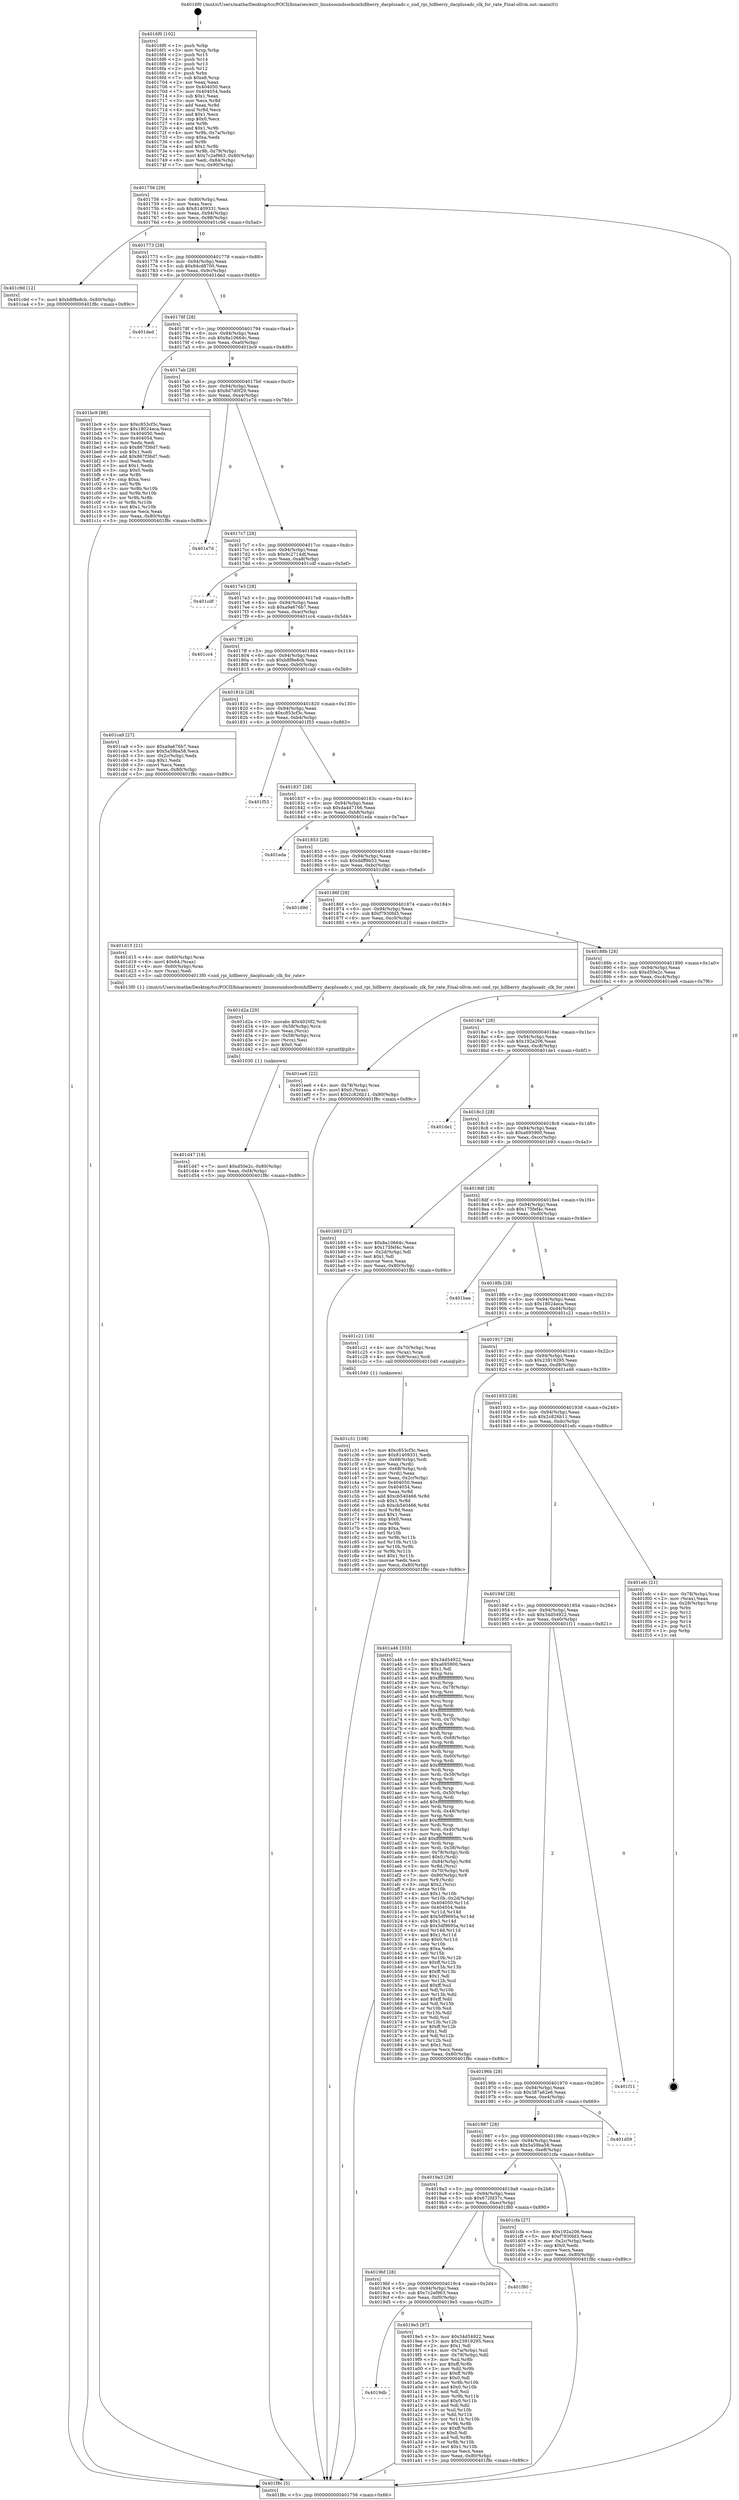 digraph "0x4016f0" {
  label = "0x4016f0 (/mnt/c/Users/mathe/Desktop/tcc/POCII/binaries/extr_linuxsoundsocbcmhifiberry_dacplusadc.c_snd_rpi_hifiberry_dacplusadc_clk_for_rate_Final-ollvm.out::main(0))"
  labelloc = "t"
  node[shape=record]

  Entry [label="",width=0.3,height=0.3,shape=circle,fillcolor=black,style=filled]
  "0x401756" [label="{
     0x401756 [29]\l
     | [instrs]\l
     &nbsp;&nbsp;0x401756 \<+3\>: mov -0x80(%rbp),%eax\l
     &nbsp;&nbsp;0x401759 \<+2\>: mov %eax,%ecx\l
     &nbsp;&nbsp;0x40175b \<+6\>: sub $0x81409331,%ecx\l
     &nbsp;&nbsp;0x401761 \<+6\>: mov %eax,-0x94(%rbp)\l
     &nbsp;&nbsp;0x401767 \<+6\>: mov %ecx,-0x98(%rbp)\l
     &nbsp;&nbsp;0x40176d \<+6\>: je 0000000000401c9d \<main+0x5ad\>\l
  }"]
  "0x401c9d" [label="{
     0x401c9d [12]\l
     | [instrs]\l
     &nbsp;&nbsp;0x401c9d \<+7\>: movl $0xb8f8e8cb,-0x80(%rbp)\l
     &nbsp;&nbsp;0x401ca4 \<+5\>: jmp 0000000000401f8c \<main+0x89c\>\l
  }"]
  "0x401773" [label="{
     0x401773 [28]\l
     | [instrs]\l
     &nbsp;&nbsp;0x401773 \<+5\>: jmp 0000000000401778 \<main+0x88\>\l
     &nbsp;&nbsp;0x401778 \<+6\>: mov -0x94(%rbp),%eax\l
     &nbsp;&nbsp;0x40177e \<+5\>: sub $0x84cd8700,%eax\l
     &nbsp;&nbsp;0x401783 \<+6\>: mov %eax,-0x9c(%rbp)\l
     &nbsp;&nbsp;0x401789 \<+6\>: je 0000000000401ded \<main+0x6fd\>\l
  }"]
  Exit [label="",width=0.3,height=0.3,shape=circle,fillcolor=black,style=filled,peripheries=2]
  "0x401ded" [label="{
     0x401ded\l
  }", style=dashed]
  "0x40178f" [label="{
     0x40178f [28]\l
     | [instrs]\l
     &nbsp;&nbsp;0x40178f \<+5\>: jmp 0000000000401794 \<main+0xa4\>\l
     &nbsp;&nbsp;0x401794 \<+6\>: mov -0x94(%rbp),%eax\l
     &nbsp;&nbsp;0x40179a \<+5\>: sub $0x8a10664c,%eax\l
     &nbsp;&nbsp;0x40179f \<+6\>: mov %eax,-0xa0(%rbp)\l
     &nbsp;&nbsp;0x4017a5 \<+6\>: je 0000000000401bc9 \<main+0x4d9\>\l
  }"]
  "0x401d47" [label="{
     0x401d47 [18]\l
     | [instrs]\l
     &nbsp;&nbsp;0x401d47 \<+7\>: movl $0xd50e2c,-0x80(%rbp)\l
     &nbsp;&nbsp;0x401d4e \<+6\>: mov %eax,-0xf4(%rbp)\l
     &nbsp;&nbsp;0x401d54 \<+5\>: jmp 0000000000401f8c \<main+0x89c\>\l
  }"]
  "0x401bc9" [label="{
     0x401bc9 [88]\l
     | [instrs]\l
     &nbsp;&nbsp;0x401bc9 \<+5\>: mov $0xc853cf3c,%eax\l
     &nbsp;&nbsp;0x401bce \<+5\>: mov $0x18024eca,%ecx\l
     &nbsp;&nbsp;0x401bd3 \<+7\>: mov 0x404050,%edx\l
     &nbsp;&nbsp;0x401bda \<+7\>: mov 0x404054,%esi\l
     &nbsp;&nbsp;0x401be1 \<+2\>: mov %edx,%edi\l
     &nbsp;&nbsp;0x401be3 \<+6\>: sub $0x867f36d7,%edi\l
     &nbsp;&nbsp;0x401be9 \<+3\>: sub $0x1,%edi\l
     &nbsp;&nbsp;0x401bec \<+6\>: add $0x867f36d7,%edi\l
     &nbsp;&nbsp;0x401bf2 \<+3\>: imul %edi,%edx\l
     &nbsp;&nbsp;0x401bf5 \<+3\>: and $0x1,%edx\l
     &nbsp;&nbsp;0x401bf8 \<+3\>: cmp $0x0,%edx\l
     &nbsp;&nbsp;0x401bfb \<+4\>: sete %r8b\l
     &nbsp;&nbsp;0x401bff \<+3\>: cmp $0xa,%esi\l
     &nbsp;&nbsp;0x401c02 \<+4\>: setl %r9b\l
     &nbsp;&nbsp;0x401c06 \<+3\>: mov %r8b,%r10b\l
     &nbsp;&nbsp;0x401c09 \<+3\>: and %r9b,%r10b\l
     &nbsp;&nbsp;0x401c0c \<+3\>: xor %r9b,%r8b\l
     &nbsp;&nbsp;0x401c0f \<+3\>: or %r8b,%r10b\l
     &nbsp;&nbsp;0x401c12 \<+4\>: test $0x1,%r10b\l
     &nbsp;&nbsp;0x401c16 \<+3\>: cmovne %ecx,%eax\l
     &nbsp;&nbsp;0x401c19 \<+3\>: mov %eax,-0x80(%rbp)\l
     &nbsp;&nbsp;0x401c1c \<+5\>: jmp 0000000000401f8c \<main+0x89c\>\l
  }"]
  "0x4017ab" [label="{
     0x4017ab [28]\l
     | [instrs]\l
     &nbsp;&nbsp;0x4017ab \<+5\>: jmp 00000000004017b0 \<main+0xc0\>\l
     &nbsp;&nbsp;0x4017b0 \<+6\>: mov -0x94(%rbp),%eax\l
     &nbsp;&nbsp;0x4017b6 \<+5\>: sub $0x8d7d0f29,%eax\l
     &nbsp;&nbsp;0x4017bb \<+6\>: mov %eax,-0xa4(%rbp)\l
     &nbsp;&nbsp;0x4017c1 \<+6\>: je 0000000000401e7d \<main+0x78d\>\l
  }"]
  "0x401d2a" [label="{
     0x401d2a [29]\l
     | [instrs]\l
     &nbsp;&nbsp;0x401d2a \<+10\>: movabs $0x4020f2,%rdi\l
     &nbsp;&nbsp;0x401d34 \<+4\>: mov -0x58(%rbp),%rcx\l
     &nbsp;&nbsp;0x401d38 \<+2\>: mov %eax,(%rcx)\l
     &nbsp;&nbsp;0x401d3a \<+4\>: mov -0x58(%rbp),%rcx\l
     &nbsp;&nbsp;0x401d3e \<+2\>: mov (%rcx),%esi\l
     &nbsp;&nbsp;0x401d40 \<+2\>: mov $0x0,%al\l
     &nbsp;&nbsp;0x401d42 \<+5\>: call 0000000000401030 \<printf@plt\>\l
     | [calls]\l
     &nbsp;&nbsp;0x401030 \{1\} (unknown)\l
  }"]
  "0x401e7d" [label="{
     0x401e7d\l
  }", style=dashed]
  "0x4017c7" [label="{
     0x4017c7 [28]\l
     | [instrs]\l
     &nbsp;&nbsp;0x4017c7 \<+5\>: jmp 00000000004017cc \<main+0xdc\>\l
     &nbsp;&nbsp;0x4017cc \<+6\>: mov -0x94(%rbp),%eax\l
     &nbsp;&nbsp;0x4017d2 \<+5\>: sub $0x9c2714df,%eax\l
     &nbsp;&nbsp;0x4017d7 \<+6\>: mov %eax,-0xa8(%rbp)\l
     &nbsp;&nbsp;0x4017dd \<+6\>: je 0000000000401cdf \<main+0x5ef\>\l
  }"]
  "0x401c31" [label="{
     0x401c31 [108]\l
     | [instrs]\l
     &nbsp;&nbsp;0x401c31 \<+5\>: mov $0xc853cf3c,%ecx\l
     &nbsp;&nbsp;0x401c36 \<+5\>: mov $0x81409331,%edx\l
     &nbsp;&nbsp;0x401c3b \<+4\>: mov -0x68(%rbp),%rdi\l
     &nbsp;&nbsp;0x401c3f \<+2\>: mov %eax,(%rdi)\l
     &nbsp;&nbsp;0x401c41 \<+4\>: mov -0x68(%rbp),%rdi\l
     &nbsp;&nbsp;0x401c45 \<+2\>: mov (%rdi),%eax\l
     &nbsp;&nbsp;0x401c47 \<+3\>: mov %eax,-0x2c(%rbp)\l
     &nbsp;&nbsp;0x401c4a \<+7\>: mov 0x404050,%eax\l
     &nbsp;&nbsp;0x401c51 \<+7\>: mov 0x404054,%esi\l
     &nbsp;&nbsp;0x401c58 \<+3\>: mov %eax,%r8d\l
     &nbsp;&nbsp;0x401c5b \<+7\>: add $0xcb540466,%r8d\l
     &nbsp;&nbsp;0x401c62 \<+4\>: sub $0x1,%r8d\l
     &nbsp;&nbsp;0x401c66 \<+7\>: sub $0xcb540466,%r8d\l
     &nbsp;&nbsp;0x401c6d \<+4\>: imul %r8d,%eax\l
     &nbsp;&nbsp;0x401c71 \<+3\>: and $0x1,%eax\l
     &nbsp;&nbsp;0x401c74 \<+3\>: cmp $0x0,%eax\l
     &nbsp;&nbsp;0x401c77 \<+4\>: sete %r9b\l
     &nbsp;&nbsp;0x401c7b \<+3\>: cmp $0xa,%esi\l
     &nbsp;&nbsp;0x401c7e \<+4\>: setl %r10b\l
     &nbsp;&nbsp;0x401c82 \<+3\>: mov %r9b,%r11b\l
     &nbsp;&nbsp;0x401c85 \<+3\>: and %r10b,%r11b\l
     &nbsp;&nbsp;0x401c88 \<+3\>: xor %r10b,%r9b\l
     &nbsp;&nbsp;0x401c8b \<+3\>: or %r9b,%r11b\l
     &nbsp;&nbsp;0x401c8e \<+4\>: test $0x1,%r11b\l
     &nbsp;&nbsp;0x401c92 \<+3\>: cmovne %edx,%ecx\l
     &nbsp;&nbsp;0x401c95 \<+3\>: mov %ecx,-0x80(%rbp)\l
     &nbsp;&nbsp;0x401c98 \<+5\>: jmp 0000000000401f8c \<main+0x89c\>\l
  }"]
  "0x401cdf" [label="{
     0x401cdf\l
  }", style=dashed]
  "0x4017e3" [label="{
     0x4017e3 [28]\l
     | [instrs]\l
     &nbsp;&nbsp;0x4017e3 \<+5\>: jmp 00000000004017e8 \<main+0xf8\>\l
     &nbsp;&nbsp;0x4017e8 \<+6\>: mov -0x94(%rbp),%eax\l
     &nbsp;&nbsp;0x4017ee \<+5\>: sub $0xa9a676b7,%eax\l
     &nbsp;&nbsp;0x4017f3 \<+6\>: mov %eax,-0xac(%rbp)\l
     &nbsp;&nbsp;0x4017f9 \<+6\>: je 0000000000401cc4 \<main+0x5d4\>\l
  }"]
  "0x4016f0" [label="{
     0x4016f0 [102]\l
     | [instrs]\l
     &nbsp;&nbsp;0x4016f0 \<+1\>: push %rbp\l
     &nbsp;&nbsp;0x4016f1 \<+3\>: mov %rsp,%rbp\l
     &nbsp;&nbsp;0x4016f4 \<+2\>: push %r15\l
     &nbsp;&nbsp;0x4016f6 \<+2\>: push %r14\l
     &nbsp;&nbsp;0x4016f8 \<+2\>: push %r13\l
     &nbsp;&nbsp;0x4016fa \<+2\>: push %r12\l
     &nbsp;&nbsp;0x4016fc \<+1\>: push %rbx\l
     &nbsp;&nbsp;0x4016fd \<+7\>: sub $0xe8,%rsp\l
     &nbsp;&nbsp;0x401704 \<+2\>: xor %eax,%eax\l
     &nbsp;&nbsp;0x401706 \<+7\>: mov 0x404050,%ecx\l
     &nbsp;&nbsp;0x40170d \<+7\>: mov 0x404054,%edx\l
     &nbsp;&nbsp;0x401714 \<+3\>: sub $0x1,%eax\l
     &nbsp;&nbsp;0x401717 \<+3\>: mov %ecx,%r8d\l
     &nbsp;&nbsp;0x40171a \<+3\>: add %eax,%r8d\l
     &nbsp;&nbsp;0x40171d \<+4\>: imul %r8d,%ecx\l
     &nbsp;&nbsp;0x401721 \<+3\>: and $0x1,%ecx\l
     &nbsp;&nbsp;0x401724 \<+3\>: cmp $0x0,%ecx\l
     &nbsp;&nbsp;0x401727 \<+4\>: sete %r9b\l
     &nbsp;&nbsp;0x40172b \<+4\>: and $0x1,%r9b\l
     &nbsp;&nbsp;0x40172f \<+4\>: mov %r9b,-0x7a(%rbp)\l
     &nbsp;&nbsp;0x401733 \<+3\>: cmp $0xa,%edx\l
     &nbsp;&nbsp;0x401736 \<+4\>: setl %r9b\l
     &nbsp;&nbsp;0x40173a \<+4\>: and $0x1,%r9b\l
     &nbsp;&nbsp;0x40173e \<+4\>: mov %r9b,-0x79(%rbp)\l
     &nbsp;&nbsp;0x401742 \<+7\>: movl $0x7c2ef963,-0x80(%rbp)\l
     &nbsp;&nbsp;0x401749 \<+6\>: mov %edi,-0x84(%rbp)\l
     &nbsp;&nbsp;0x40174f \<+7\>: mov %rsi,-0x90(%rbp)\l
  }"]
  "0x401cc4" [label="{
     0x401cc4\l
  }", style=dashed]
  "0x4017ff" [label="{
     0x4017ff [28]\l
     | [instrs]\l
     &nbsp;&nbsp;0x4017ff \<+5\>: jmp 0000000000401804 \<main+0x114\>\l
     &nbsp;&nbsp;0x401804 \<+6\>: mov -0x94(%rbp),%eax\l
     &nbsp;&nbsp;0x40180a \<+5\>: sub $0xb8f8e8cb,%eax\l
     &nbsp;&nbsp;0x40180f \<+6\>: mov %eax,-0xb0(%rbp)\l
     &nbsp;&nbsp;0x401815 \<+6\>: je 0000000000401ca9 \<main+0x5b9\>\l
  }"]
  "0x401f8c" [label="{
     0x401f8c [5]\l
     | [instrs]\l
     &nbsp;&nbsp;0x401f8c \<+5\>: jmp 0000000000401756 \<main+0x66\>\l
  }"]
  "0x401ca9" [label="{
     0x401ca9 [27]\l
     | [instrs]\l
     &nbsp;&nbsp;0x401ca9 \<+5\>: mov $0xa9a676b7,%eax\l
     &nbsp;&nbsp;0x401cae \<+5\>: mov $0x5a59ba58,%ecx\l
     &nbsp;&nbsp;0x401cb3 \<+3\>: mov -0x2c(%rbp),%edx\l
     &nbsp;&nbsp;0x401cb6 \<+3\>: cmp $0x1,%edx\l
     &nbsp;&nbsp;0x401cb9 \<+3\>: cmovl %ecx,%eax\l
     &nbsp;&nbsp;0x401cbc \<+3\>: mov %eax,-0x80(%rbp)\l
     &nbsp;&nbsp;0x401cbf \<+5\>: jmp 0000000000401f8c \<main+0x89c\>\l
  }"]
  "0x40181b" [label="{
     0x40181b [28]\l
     | [instrs]\l
     &nbsp;&nbsp;0x40181b \<+5\>: jmp 0000000000401820 \<main+0x130\>\l
     &nbsp;&nbsp;0x401820 \<+6\>: mov -0x94(%rbp),%eax\l
     &nbsp;&nbsp;0x401826 \<+5\>: sub $0xc853cf3c,%eax\l
     &nbsp;&nbsp;0x40182b \<+6\>: mov %eax,-0xb4(%rbp)\l
     &nbsp;&nbsp;0x401831 \<+6\>: je 0000000000401f53 \<main+0x863\>\l
  }"]
  "0x4019db" [label="{
     0x4019db\l
  }", style=dashed]
  "0x401f53" [label="{
     0x401f53\l
  }", style=dashed]
  "0x401837" [label="{
     0x401837 [28]\l
     | [instrs]\l
     &nbsp;&nbsp;0x401837 \<+5\>: jmp 000000000040183c \<main+0x14c\>\l
     &nbsp;&nbsp;0x40183c \<+6\>: mov -0x94(%rbp),%eax\l
     &nbsp;&nbsp;0x401842 \<+5\>: sub $0xda4d7166,%eax\l
     &nbsp;&nbsp;0x401847 \<+6\>: mov %eax,-0xb8(%rbp)\l
     &nbsp;&nbsp;0x40184d \<+6\>: je 0000000000401eda \<main+0x7ea\>\l
  }"]
  "0x4019e5" [label="{
     0x4019e5 [97]\l
     | [instrs]\l
     &nbsp;&nbsp;0x4019e5 \<+5\>: mov $0x34d54922,%eax\l
     &nbsp;&nbsp;0x4019ea \<+5\>: mov $0x23919295,%ecx\l
     &nbsp;&nbsp;0x4019ef \<+2\>: mov $0x1,%dl\l
     &nbsp;&nbsp;0x4019f1 \<+4\>: mov -0x7a(%rbp),%sil\l
     &nbsp;&nbsp;0x4019f5 \<+4\>: mov -0x79(%rbp),%dil\l
     &nbsp;&nbsp;0x4019f9 \<+3\>: mov %sil,%r8b\l
     &nbsp;&nbsp;0x4019fc \<+4\>: xor $0xff,%r8b\l
     &nbsp;&nbsp;0x401a00 \<+3\>: mov %dil,%r9b\l
     &nbsp;&nbsp;0x401a03 \<+4\>: xor $0xff,%r9b\l
     &nbsp;&nbsp;0x401a07 \<+3\>: xor $0x0,%dl\l
     &nbsp;&nbsp;0x401a0a \<+3\>: mov %r8b,%r10b\l
     &nbsp;&nbsp;0x401a0d \<+4\>: and $0x0,%r10b\l
     &nbsp;&nbsp;0x401a11 \<+3\>: and %dl,%sil\l
     &nbsp;&nbsp;0x401a14 \<+3\>: mov %r9b,%r11b\l
     &nbsp;&nbsp;0x401a17 \<+4\>: and $0x0,%r11b\l
     &nbsp;&nbsp;0x401a1b \<+3\>: and %dl,%dil\l
     &nbsp;&nbsp;0x401a1e \<+3\>: or %sil,%r10b\l
     &nbsp;&nbsp;0x401a21 \<+3\>: or %dil,%r11b\l
     &nbsp;&nbsp;0x401a24 \<+3\>: xor %r11b,%r10b\l
     &nbsp;&nbsp;0x401a27 \<+3\>: or %r9b,%r8b\l
     &nbsp;&nbsp;0x401a2a \<+4\>: xor $0xff,%r8b\l
     &nbsp;&nbsp;0x401a2e \<+3\>: or $0x0,%dl\l
     &nbsp;&nbsp;0x401a31 \<+3\>: and %dl,%r8b\l
     &nbsp;&nbsp;0x401a34 \<+3\>: or %r8b,%r10b\l
     &nbsp;&nbsp;0x401a37 \<+4\>: test $0x1,%r10b\l
     &nbsp;&nbsp;0x401a3b \<+3\>: cmovne %ecx,%eax\l
     &nbsp;&nbsp;0x401a3e \<+3\>: mov %eax,-0x80(%rbp)\l
     &nbsp;&nbsp;0x401a41 \<+5\>: jmp 0000000000401f8c \<main+0x89c\>\l
  }"]
  "0x401eda" [label="{
     0x401eda\l
  }", style=dashed]
  "0x401853" [label="{
     0x401853 [28]\l
     | [instrs]\l
     &nbsp;&nbsp;0x401853 \<+5\>: jmp 0000000000401858 \<main+0x168\>\l
     &nbsp;&nbsp;0x401858 \<+6\>: mov -0x94(%rbp),%eax\l
     &nbsp;&nbsp;0x40185e \<+5\>: sub $0xddff9b53,%eax\l
     &nbsp;&nbsp;0x401863 \<+6\>: mov %eax,-0xbc(%rbp)\l
     &nbsp;&nbsp;0x401869 \<+6\>: je 0000000000401d9d \<main+0x6ad\>\l
  }"]
  "0x4019bf" [label="{
     0x4019bf [28]\l
     | [instrs]\l
     &nbsp;&nbsp;0x4019bf \<+5\>: jmp 00000000004019c4 \<main+0x2d4\>\l
     &nbsp;&nbsp;0x4019c4 \<+6\>: mov -0x94(%rbp),%eax\l
     &nbsp;&nbsp;0x4019ca \<+5\>: sub $0x7c2ef963,%eax\l
     &nbsp;&nbsp;0x4019cf \<+6\>: mov %eax,-0xf0(%rbp)\l
     &nbsp;&nbsp;0x4019d5 \<+6\>: je 00000000004019e5 \<main+0x2f5\>\l
  }"]
  "0x401d9d" [label="{
     0x401d9d\l
  }", style=dashed]
  "0x40186f" [label="{
     0x40186f [28]\l
     | [instrs]\l
     &nbsp;&nbsp;0x40186f \<+5\>: jmp 0000000000401874 \<main+0x184\>\l
     &nbsp;&nbsp;0x401874 \<+6\>: mov -0x94(%rbp),%eax\l
     &nbsp;&nbsp;0x40187a \<+5\>: sub $0xf7930fd3,%eax\l
     &nbsp;&nbsp;0x40187f \<+6\>: mov %eax,-0xc0(%rbp)\l
     &nbsp;&nbsp;0x401885 \<+6\>: je 0000000000401d15 \<main+0x625\>\l
  }"]
  "0x401f80" [label="{
     0x401f80\l
  }", style=dashed]
  "0x401d15" [label="{
     0x401d15 [21]\l
     | [instrs]\l
     &nbsp;&nbsp;0x401d15 \<+4\>: mov -0x60(%rbp),%rax\l
     &nbsp;&nbsp;0x401d19 \<+6\>: movl $0x64,(%rax)\l
     &nbsp;&nbsp;0x401d1f \<+4\>: mov -0x60(%rbp),%rax\l
     &nbsp;&nbsp;0x401d23 \<+2\>: mov (%rax),%edi\l
     &nbsp;&nbsp;0x401d25 \<+5\>: call 00000000004013f0 \<snd_rpi_hifiberry_dacplusadc_clk_for_rate\>\l
     | [calls]\l
     &nbsp;&nbsp;0x4013f0 \{1\} (/mnt/c/Users/mathe/Desktop/tcc/POCII/binaries/extr_linuxsoundsocbcmhifiberry_dacplusadc.c_snd_rpi_hifiberry_dacplusadc_clk_for_rate_Final-ollvm.out::snd_rpi_hifiberry_dacplusadc_clk_for_rate)\l
  }"]
  "0x40188b" [label="{
     0x40188b [28]\l
     | [instrs]\l
     &nbsp;&nbsp;0x40188b \<+5\>: jmp 0000000000401890 \<main+0x1a0\>\l
     &nbsp;&nbsp;0x401890 \<+6\>: mov -0x94(%rbp),%eax\l
     &nbsp;&nbsp;0x401896 \<+5\>: sub $0xd50e2c,%eax\l
     &nbsp;&nbsp;0x40189b \<+6\>: mov %eax,-0xc4(%rbp)\l
     &nbsp;&nbsp;0x4018a1 \<+6\>: je 0000000000401ee6 \<main+0x7f6\>\l
  }"]
  "0x4019a3" [label="{
     0x4019a3 [28]\l
     | [instrs]\l
     &nbsp;&nbsp;0x4019a3 \<+5\>: jmp 00000000004019a8 \<main+0x2b8\>\l
     &nbsp;&nbsp;0x4019a8 \<+6\>: mov -0x94(%rbp),%eax\l
     &nbsp;&nbsp;0x4019ae \<+5\>: sub $0x672fd37c,%eax\l
     &nbsp;&nbsp;0x4019b3 \<+6\>: mov %eax,-0xec(%rbp)\l
     &nbsp;&nbsp;0x4019b9 \<+6\>: je 0000000000401f80 \<main+0x890\>\l
  }"]
  "0x401ee6" [label="{
     0x401ee6 [22]\l
     | [instrs]\l
     &nbsp;&nbsp;0x401ee6 \<+4\>: mov -0x78(%rbp),%rax\l
     &nbsp;&nbsp;0x401eea \<+6\>: movl $0x0,(%rax)\l
     &nbsp;&nbsp;0x401ef0 \<+7\>: movl $0x2c826b11,-0x80(%rbp)\l
     &nbsp;&nbsp;0x401ef7 \<+5\>: jmp 0000000000401f8c \<main+0x89c\>\l
  }"]
  "0x4018a7" [label="{
     0x4018a7 [28]\l
     | [instrs]\l
     &nbsp;&nbsp;0x4018a7 \<+5\>: jmp 00000000004018ac \<main+0x1bc\>\l
     &nbsp;&nbsp;0x4018ac \<+6\>: mov -0x94(%rbp),%eax\l
     &nbsp;&nbsp;0x4018b2 \<+5\>: sub $0x192a206,%eax\l
     &nbsp;&nbsp;0x4018b7 \<+6\>: mov %eax,-0xc8(%rbp)\l
     &nbsp;&nbsp;0x4018bd \<+6\>: je 0000000000401de1 \<main+0x6f1\>\l
  }"]
  "0x401cfa" [label="{
     0x401cfa [27]\l
     | [instrs]\l
     &nbsp;&nbsp;0x401cfa \<+5\>: mov $0x192a206,%eax\l
     &nbsp;&nbsp;0x401cff \<+5\>: mov $0xf7930fd3,%ecx\l
     &nbsp;&nbsp;0x401d04 \<+3\>: mov -0x2c(%rbp),%edx\l
     &nbsp;&nbsp;0x401d07 \<+3\>: cmp $0x0,%edx\l
     &nbsp;&nbsp;0x401d0a \<+3\>: cmove %ecx,%eax\l
     &nbsp;&nbsp;0x401d0d \<+3\>: mov %eax,-0x80(%rbp)\l
     &nbsp;&nbsp;0x401d10 \<+5\>: jmp 0000000000401f8c \<main+0x89c\>\l
  }"]
  "0x401de1" [label="{
     0x401de1\l
  }", style=dashed]
  "0x4018c3" [label="{
     0x4018c3 [28]\l
     | [instrs]\l
     &nbsp;&nbsp;0x4018c3 \<+5\>: jmp 00000000004018c8 \<main+0x1d8\>\l
     &nbsp;&nbsp;0x4018c8 \<+6\>: mov -0x94(%rbp),%eax\l
     &nbsp;&nbsp;0x4018ce \<+5\>: sub $0xa695900,%eax\l
     &nbsp;&nbsp;0x4018d3 \<+6\>: mov %eax,-0xcc(%rbp)\l
     &nbsp;&nbsp;0x4018d9 \<+6\>: je 0000000000401b93 \<main+0x4a3\>\l
  }"]
  "0x401987" [label="{
     0x401987 [28]\l
     | [instrs]\l
     &nbsp;&nbsp;0x401987 \<+5\>: jmp 000000000040198c \<main+0x29c\>\l
     &nbsp;&nbsp;0x40198c \<+6\>: mov -0x94(%rbp),%eax\l
     &nbsp;&nbsp;0x401992 \<+5\>: sub $0x5a59ba58,%eax\l
     &nbsp;&nbsp;0x401997 \<+6\>: mov %eax,-0xe8(%rbp)\l
     &nbsp;&nbsp;0x40199d \<+6\>: je 0000000000401cfa \<main+0x60a\>\l
  }"]
  "0x401b93" [label="{
     0x401b93 [27]\l
     | [instrs]\l
     &nbsp;&nbsp;0x401b93 \<+5\>: mov $0x8a10664c,%eax\l
     &nbsp;&nbsp;0x401b98 \<+5\>: mov $0x175fef4c,%ecx\l
     &nbsp;&nbsp;0x401b9d \<+3\>: mov -0x2d(%rbp),%dl\l
     &nbsp;&nbsp;0x401ba0 \<+3\>: test $0x1,%dl\l
     &nbsp;&nbsp;0x401ba3 \<+3\>: cmovne %ecx,%eax\l
     &nbsp;&nbsp;0x401ba6 \<+3\>: mov %eax,-0x80(%rbp)\l
     &nbsp;&nbsp;0x401ba9 \<+5\>: jmp 0000000000401f8c \<main+0x89c\>\l
  }"]
  "0x4018df" [label="{
     0x4018df [28]\l
     | [instrs]\l
     &nbsp;&nbsp;0x4018df \<+5\>: jmp 00000000004018e4 \<main+0x1f4\>\l
     &nbsp;&nbsp;0x4018e4 \<+6\>: mov -0x94(%rbp),%eax\l
     &nbsp;&nbsp;0x4018ea \<+5\>: sub $0x175fef4c,%eax\l
     &nbsp;&nbsp;0x4018ef \<+6\>: mov %eax,-0xd0(%rbp)\l
     &nbsp;&nbsp;0x4018f5 \<+6\>: je 0000000000401bae \<main+0x4be\>\l
  }"]
  "0x401d59" [label="{
     0x401d59\l
  }", style=dashed]
  "0x401bae" [label="{
     0x401bae\l
  }", style=dashed]
  "0x4018fb" [label="{
     0x4018fb [28]\l
     | [instrs]\l
     &nbsp;&nbsp;0x4018fb \<+5\>: jmp 0000000000401900 \<main+0x210\>\l
     &nbsp;&nbsp;0x401900 \<+6\>: mov -0x94(%rbp),%eax\l
     &nbsp;&nbsp;0x401906 \<+5\>: sub $0x18024eca,%eax\l
     &nbsp;&nbsp;0x40190b \<+6\>: mov %eax,-0xd4(%rbp)\l
     &nbsp;&nbsp;0x401911 \<+6\>: je 0000000000401c21 \<main+0x531\>\l
  }"]
  "0x40196b" [label="{
     0x40196b [28]\l
     | [instrs]\l
     &nbsp;&nbsp;0x40196b \<+5\>: jmp 0000000000401970 \<main+0x280\>\l
     &nbsp;&nbsp;0x401970 \<+6\>: mov -0x94(%rbp),%eax\l
     &nbsp;&nbsp;0x401976 \<+5\>: sub $0x387a62e6,%eax\l
     &nbsp;&nbsp;0x40197b \<+6\>: mov %eax,-0xe4(%rbp)\l
     &nbsp;&nbsp;0x401981 \<+6\>: je 0000000000401d59 \<main+0x669\>\l
  }"]
  "0x401c21" [label="{
     0x401c21 [16]\l
     | [instrs]\l
     &nbsp;&nbsp;0x401c21 \<+4\>: mov -0x70(%rbp),%rax\l
     &nbsp;&nbsp;0x401c25 \<+3\>: mov (%rax),%rax\l
     &nbsp;&nbsp;0x401c28 \<+4\>: mov 0x8(%rax),%rdi\l
     &nbsp;&nbsp;0x401c2c \<+5\>: call 0000000000401040 \<atoi@plt\>\l
     | [calls]\l
     &nbsp;&nbsp;0x401040 \{1\} (unknown)\l
  }"]
  "0x401917" [label="{
     0x401917 [28]\l
     | [instrs]\l
     &nbsp;&nbsp;0x401917 \<+5\>: jmp 000000000040191c \<main+0x22c\>\l
     &nbsp;&nbsp;0x40191c \<+6\>: mov -0x94(%rbp),%eax\l
     &nbsp;&nbsp;0x401922 \<+5\>: sub $0x23919295,%eax\l
     &nbsp;&nbsp;0x401927 \<+6\>: mov %eax,-0xd8(%rbp)\l
     &nbsp;&nbsp;0x40192d \<+6\>: je 0000000000401a46 \<main+0x356\>\l
  }"]
  "0x401f11" [label="{
     0x401f11\l
  }", style=dashed]
  "0x401a46" [label="{
     0x401a46 [333]\l
     | [instrs]\l
     &nbsp;&nbsp;0x401a46 \<+5\>: mov $0x34d54922,%eax\l
     &nbsp;&nbsp;0x401a4b \<+5\>: mov $0xa695900,%ecx\l
     &nbsp;&nbsp;0x401a50 \<+2\>: mov $0x1,%dl\l
     &nbsp;&nbsp;0x401a52 \<+3\>: mov %rsp,%rsi\l
     &nbsp;&nbsp;0x401a55 \<+4\>: add $0xfffffffffffffff0,%rsi\l
     &nbsp;&nbsp;0x401a59 \<+3\>: mov %rsi,%rsp\l
     &nbsp;&nbsp;0x401a5c \<+4\>: mov %rsi,-0x78(%rbp)\l
     &nbsp;&nbsp;0x401a60 \<+3\>: mov %rsp,%rsi\l
     &nbsp;&nbsp;0x401a63 \<+4\>: add $0xfffffffffffffff0,%rsi\l
     &nbsp;&nbsp;0x401a67 \<+3\>: mov %rsi,%rsp\l
     &nbsp;&nbsp;0x401a6a \<+3\>: mov %rsp,%rdi\l
     &nbsp;&nbsp;0x401a6d \<+4\>: add $0xfffffffffffffff0,%rdi\l
     &nbsp;&nbsp;0x401a71 \<+3\>: mov %rdi,%rsp\l
     &nbsp;&nbsp;0x401a74 \<+4\>: mov %rdi,-0x70(%rbp)\l
     &nbsp;&nbsp;0x401a78 \<+3\>: mov %rsp,%rdi\l
     &nbsp;&nbsp;0x401a7b \<+4\>: add $0xfffffffffffffff0,%rdi\l
     &nbsp;&nbsp;0x401a7f \<+3\>: mov %rdi,%rsp\l
     &nbsp;&nbsp;0x401a82 \<+4\>: mov %rdi,-0x68(%rbp)\l
     &nbsp;&nbsp;0x401a86 \<+3\>: mov %rsp,%rdi\l
     &nbsp;&nbsp;0x401a89 \<+4\>: add $0xfffffffffffffff0,%rdi\l
     &nbsp;&nbsp;0x401a8d \<+3\>: mov %rdi,%rsp\l
     &nbsp;&nbsp;0x401a90 \<+4\>: mov %rdi,-0x60(%rbp)\l
     &nbsp;&nbsp;0x401a94 \<+3\>: mov %rsp,%rdi\l
     &nbsp;&nbsp;0x401a97 \<+4\>: add $0xfffffffffffffff0,%rdi\l
     &nbsp;&nbsp;0x401a9b \<+3\>: mov %rdi,%rsp\l
     &nbsp;&nbsp;0x401a9e \<+4\>: mov %rdi,-0x58(%rbp)\l
     &nbsp;&nbsp;0x401aa2 \<+3\>: mov %rsp,%rdi\l
     &nbsp;&nbsp;0x401aa5 \<+4\>: add $0xfffffffffffffff0,%rdi\l
     &nbsp;&nbsp;0x401aa9 \<+3\>: mov %rdi,%rsp\l
     &nbsp;&nbsp;0x401aac \<+4\>: mov %rdi,-0x50(%rbp)\l
     &nbsp;&nbsp;0x401ab0 \<+3\>: mov %rsp,%rdi\l
     &nbsp;&nbsp;0x401ab3 \<+4\>: add $0xfffffffffffffff0,%rdi\l
     &nbsp;&nbsp;0x401ab7 \<+3\>: mov %rdi,%rsp\l
     &nbsp;&nbsp;0x401aba \<+4\>: mov %rdi,-0x48(%rbp)\l
     &nbsp;&nbsp;0x401abe \<+3\>: mov %rsp,%rdi\l
     &nbsp;&nbsp;0x401ac1 \<+4\>: add $0xfffffffffffffff0,%rdi\l
     &nbsp;&nbsp;0x401ac5 \<+3\>: mov %rdi,%rsp\l
     &nbsp;&nbsp;0x401ac8 \<+4\>: mov %rdi,-0x40(%rbp)\l
     &nbsp;&nbsp;0x401acc \<+3\>: mov %rsp,%rdi\l
     &nbsp;&nbsp;0x401acf \<+4\>: add $0xfffffffffffffff0,%rdi\l
     &nbsp;&nbsp;0x401ad3 \<+3\>: mov %rdi,%rsp\l
     &nbsp;&nbsp;0x401ad6 \<+4\>: mov %rdi,-0x38(%rbp)\l
     &nbsp;&nbsp;0x401ada \<+4\>: mov -0x78(%rbp),%rdi\l
     &nbsp;&nbsp;0x401ade \<+6\>: movl $0x0,(%rdi)\l
     &nbsp;&nbsp;0x401ae4 \<+7\>: mov -0x84(%rbp),%r8d\l
     &nbsp;&nbsp;0x401aeb \<+3\>: mov %r8d,(%rsi)\l
     &nbsp;&nbsp;0x401aee \<+4\>: mov -0x70(%rbp),%rdi\l
     &nbsp;&nbsp;0x401af2 \<+7\>: mov -0x90(%rbp),%r9\l
     &nbsp;&nbsp;0x401af9 \<+3\>: mov %r9,(%rdi)\l
     &nbsp;&nbsp;0x401afc \<+3\>: cmpl $0x2,(%rsi)\l
     &nbsp;&nbsp;0x401aff \<+4\>: setne %r10b\l
     &nbsp;&nbsp;0x401b03 \<+4\>: and $0x1,%r10b\l
     &nbsp;&nbsp;0x401b07 \<+4\>: mov %r10b,-0x2d(%rbp)\l
     &nbsp;&nbsp;0x401b0b \<+8\>: mov 0x404050,%r11d\l
     &nbsp;&nbsp;0x401b13 \<+7\>: mov 0x404054,%ebx\l
     &nbsp;&nbsp;0x401b1a \<+3\>: mov %r11d,%r14d\l
     &nbsp;&nbsp;0x401b1d \<+7\>: add $0x5df9695a,%r14d\l
     &nbsp;&nbsp;0x401b24 \<+4\>: sub $0x1,%r14d\l
     &nbsp;&nbsp;0x401b28 \<+7\>: sub $0x5df9695a,%r14d\l
     &nbsp;&nbsp;0x401b2f \<+4\>: imul %r14d,%r11d\l
     &nbsp;&nbsp;0x401b33 \<+4\>: and $0x1,%r11d\l
     &nbsp;&nbsp;0x401b37 \<+4\>: cmp $0x0,%r11d\l
     &nbsp;&nbsp;0x401b3b \<+4\>: sete %r10b\l
     &nbsp;&nbsp;0x401b3f \<+3\>: cmp $0xa,%ebx\l
     &nbsp;&nbsp;0x401b42 \<+4\>: setl %r15b\l
     &nbsp;&nbsp;0x401b46 \<+3\>: mov %r10b,%r12b\l
     &nbsp;&nbsp;0x401b49 \<+4\>: xor $0xff,%r12b\l
     &nbsp;&nbsp;0x401b4d \<+3\>: mov %r15b,%r13b\l
     &nbsp;&nbsp;0x401b50 \<+4\>: xor $0xff,%r13b\l
     &nbsp;&nbsp;0x401b54 \<+3\>: xor $0x1,%dl\l
     &nbsp;&nbsp;0x401b57 \<+3\>: mov %r12b,%sil\l
     &nbsp;&nbsp;0x401b5a \<+4\>: and $0xff,%sil\l
     &nbsp;&nbsp;0x401b5e \<+3\>: and %dl,%r10b\l
     &nbsp;&nbsp;0x401b61 \<+3\>: mov %r13b,%dil\l
     &nbsp;&nbsp;0x401b64 \<+4\>: and $0xff,%dil\l
     &nbsp;&nbsp;0x401b68 \<+3\>: and %dl,%r15b\l
     &nbsp;&nbsp;0x401b6b \<+3\>: or %r10b,%sil\l
     &nbsp;&nbsp;0x401b6e \<+3\>: or %r15b,%dil\l
     &nbsp;&nbsp;0x401b71 \<+3\>: xor %dil,%sil\l
     &nbsp;&nbsp;0x401b74 \<+3\>: or %r13b,%r12b\l
     &nbsp;&nbsp;0x401b77 \<+4\>: xor $0xff,%r12b\l
     &nbsp;&nbsp;0x401b7b \<+3\>: or $0x1,%dl\l
     &nbsp;&nbsp;0x401b7e \<+3\>: and %dl,%r12b\l
     &nbsp;&nbsp;0x401b81 \<+3\>: or %r12b,%sil\l
     &nbsp;&nbsp;0x401b84 \<+4\>: test $0x1,%sil\l
     &nbsp;&nbsp;0x401b88 \<+3\>: cmovne %ecx,%eax\l
     &nbsp;&nbsp;0x401b8b \<+3\>: mov %eax,-0x80(%rbp)\l
     &nbsp;&nbsp;0x401b8e \<+5\>: jmp 0000000000401f8c \<main+0x89c\>\l
  }"]
  "0x401933" [label="{
     0x401933 [28]\l
     | [instrs]\l
     &nbsp;&nbsp;0x401933 \<+5\>: jmp 0000000000401938 \<main+0x248\>\l
     &nbsp;&nbsp;0x401938 \<+6\>: mov -0x94(%rbp),%eax\l
     &nbsp;&nbsp;0x40193e \<+5\>: sub $0x2c826b11,%eax\l
     &nbsp;&nbsp;0x401943 \<+6\>: mov %eax,-0xdc(%rbp)\l
     &nbsp;&nbsp;0x401949 \<+6\>: je 0000000000401efc \<main+0x80c\>\l
  }"]
  "0x40194f" [label="{
     0x40194f [28]\l
     | [instrs]\l
     &nbsp;&nbsp;0x40194f \<+5\>: jmp 0000000000401954 \<main+0x264\>\l
     &nbsp;&nbsp;0x401954 \<+6\>: mov -0x94(%rbp),%eax\l
     &nbsp;&nbsp;0x40195a \<+5\>: sub $0x34d54922,%eax\l
     &nbsp;&nbsp;0x40195f \<+6\>: mov %eax,-0xe0(%rbp)\l
     &nbsp;&nbsp;0x401965 \<+6\>: je 0000000000401f11 \<main+0x821\>\l
  }"]
  "0x401efc" [label="{
     0x401efc [21]\l
     | [instrs]\l
     &nbsp;&nbsp;0x401efc \<+4\>: mov -0x78(%rbp),%rax\l
     &nbsp;&nbsp;0x401f00 \<+2\>: mov (%rax),%eax\l
     &nbsp;&nbsp;0x401f02 \<+4\>: lea -0x28(%rbp),%rsp\l
     &nbsp;&nbsp;0x401f06 \<+1\>: pop %rbx\l
     &nbsp;&nbsp;0x401f07 \<+2\>: pop %r12\l
     &nbsp;&nbsp;0x401f09 \<+2\>: pop %r13\l
     &nbsp;&nbsp;0x401f0b \<+2\>: pop %r14\l
     &nbsp;&nbsp;0x401f0d \<+2\>: pop %r15\l
     &nbsp;&nbsp;0x401f0f \<+1\>: pop %rbp\l
     &nbsp;&nbsp;0x401f10 \<+1\>: ret\l
  }"]
  Entry -> "0x4016f0" [label=" 1"]
  "0x401756" -> "0x401c9d" [label=" 1"]
  "0x401756" -> "0x401773" [label=" 10"]
  "0x401efc" -> Exit [label=" 1"]
  "0x401773" -> "0x401ded" [label=" 0"]
  "0x401773" -> "0x40178f" [label=" 10"]
  "0x401ee6" -> "0x401f8c" [label=" 1"]
  "0x40178f" -> "0x401bc9" [label=" 1"]
  "0x40178f" -> "0x4017ab" [label=" 9"]
  "0x401d47" -> "0x401f8c" [label=" 1"]
  "0x4017ab" -> "0x401e7d" [label=" 0"]
  "0x4017ab" -> "0x4017c7" [label=" 9"]
  "0x401d2a" -> "0x401d47" [label=" 1"]
  "0x4017c7" -> "0x401cdf" [label=" 0"]
  "0x4017c7" -> "0x4017e3" [label=" 9"]
  "0x401d15" -> "0x401d2a" [label=" 1"]
  "0x4017e3" -> "0x401cc4" [label=" 0"]
  "0x4017e3" -> "0x4017ff" [label=" 9"]
  "0x401ca9" -> "0x401f8c" [label=" 1"]
  "0x4017ff" -> "0x401ca9" [label=" 1"]
  "0x4017ff" -> "0x40181b" [label=" 8"]
  "0x401c9d" -> "0x401f8c" [label=" 1"]
  "0x40181b" -> "0x401f53" [label=" 0"]
  "0x40181b" -> "0x401837" [label=" 8"]
  "0x401c31" -> "0x401f8c" [label=" 1"]
  "0x401837" -> "0x401eda" [label=" 0"]
  "0x401837" -> "0x401853" [label=" 8"]
  "0x401c21" -> "0x401c31" [label=" 1"]
  "0x401853" -> "0x401d9d" [label=" 0"]
  "0x401853" -> "0x40186f" [label=" 8"]
  "0x401b93" -> "0x401f8c" [label=" 1"]
  "0x40186f" -> "0x401d15" [label=" 1"]
  "0x40186f" -> "0x40188b" [label=" 7"]
  "0x401a46" -> "0x401f8c" [label=" 1"]
  "0x40188b" -> "0x401ee6" [label=" 1"]
  "0x40188b" -> "0x4018a7" [label=" 6"]
  "0x401f8c" -> "0x401756" [label=" 10"]
  "0x4018a7" -> "0x401de1" [label=" 0"]
  "0x4018a7" -> "0x4018c3" [label=" 6"]
  "0x4016f0" -> "0x401756" [label=" 1"]
  "0x4018c3" -> "0x401b93" [label=" 1"]
  "0x4018c3" -> "0x4018df" [label=" 5"]
  "0x4019bf" -> "0x4019db" [label=" 0"]
  "0x4018df" -> "0x401bae" [label=" 0"]
  "0x4018df" -> "0x4018fb" [label=" 5"]
  "0x4019bf" -> "0x4019e5" [label=" 1"]
  "0x4018fb" -> "0x401c21" [label=" 1"]
  "0x4018fb" -> "0x401917" [label=" 4"]
  "0x4019a3" -> "0x4019bf" [label=" 1"]
  "0x401917" -> "0x401a46" [label=" 1"]
  "0x401917" -> "0x401933" [label=" 3"]
  "0x4019a3" -> "0x401f80" [label=" 0"]
  "0x401933" -> "0x401efc" [label=" 1"]
  "0x401933" -> "0x40194f" [label=" 2"]
  "0x401cfa" -> "0x401f8c" [label=" 1"]
  "0x40194f" -> "0x401f11" [label=" 0"]
  "0x40194f" -> "0x40196b" [label=" 2"]
  "0x401bc9" -> "0x401f8c" [label=" 1"]
  "0x40196b" -> "0x401d59" [label=" 0"]
  "0x40196b" -> "0x401987" [label=" 2"]
  "0x4019e5" -> "0x401f8c" [label=" 1"]
  "0x401987" -> "0x401cfa" [label=" 1"]
  "0x401987" -> "0x4019a3" [label=" 1"]
}
